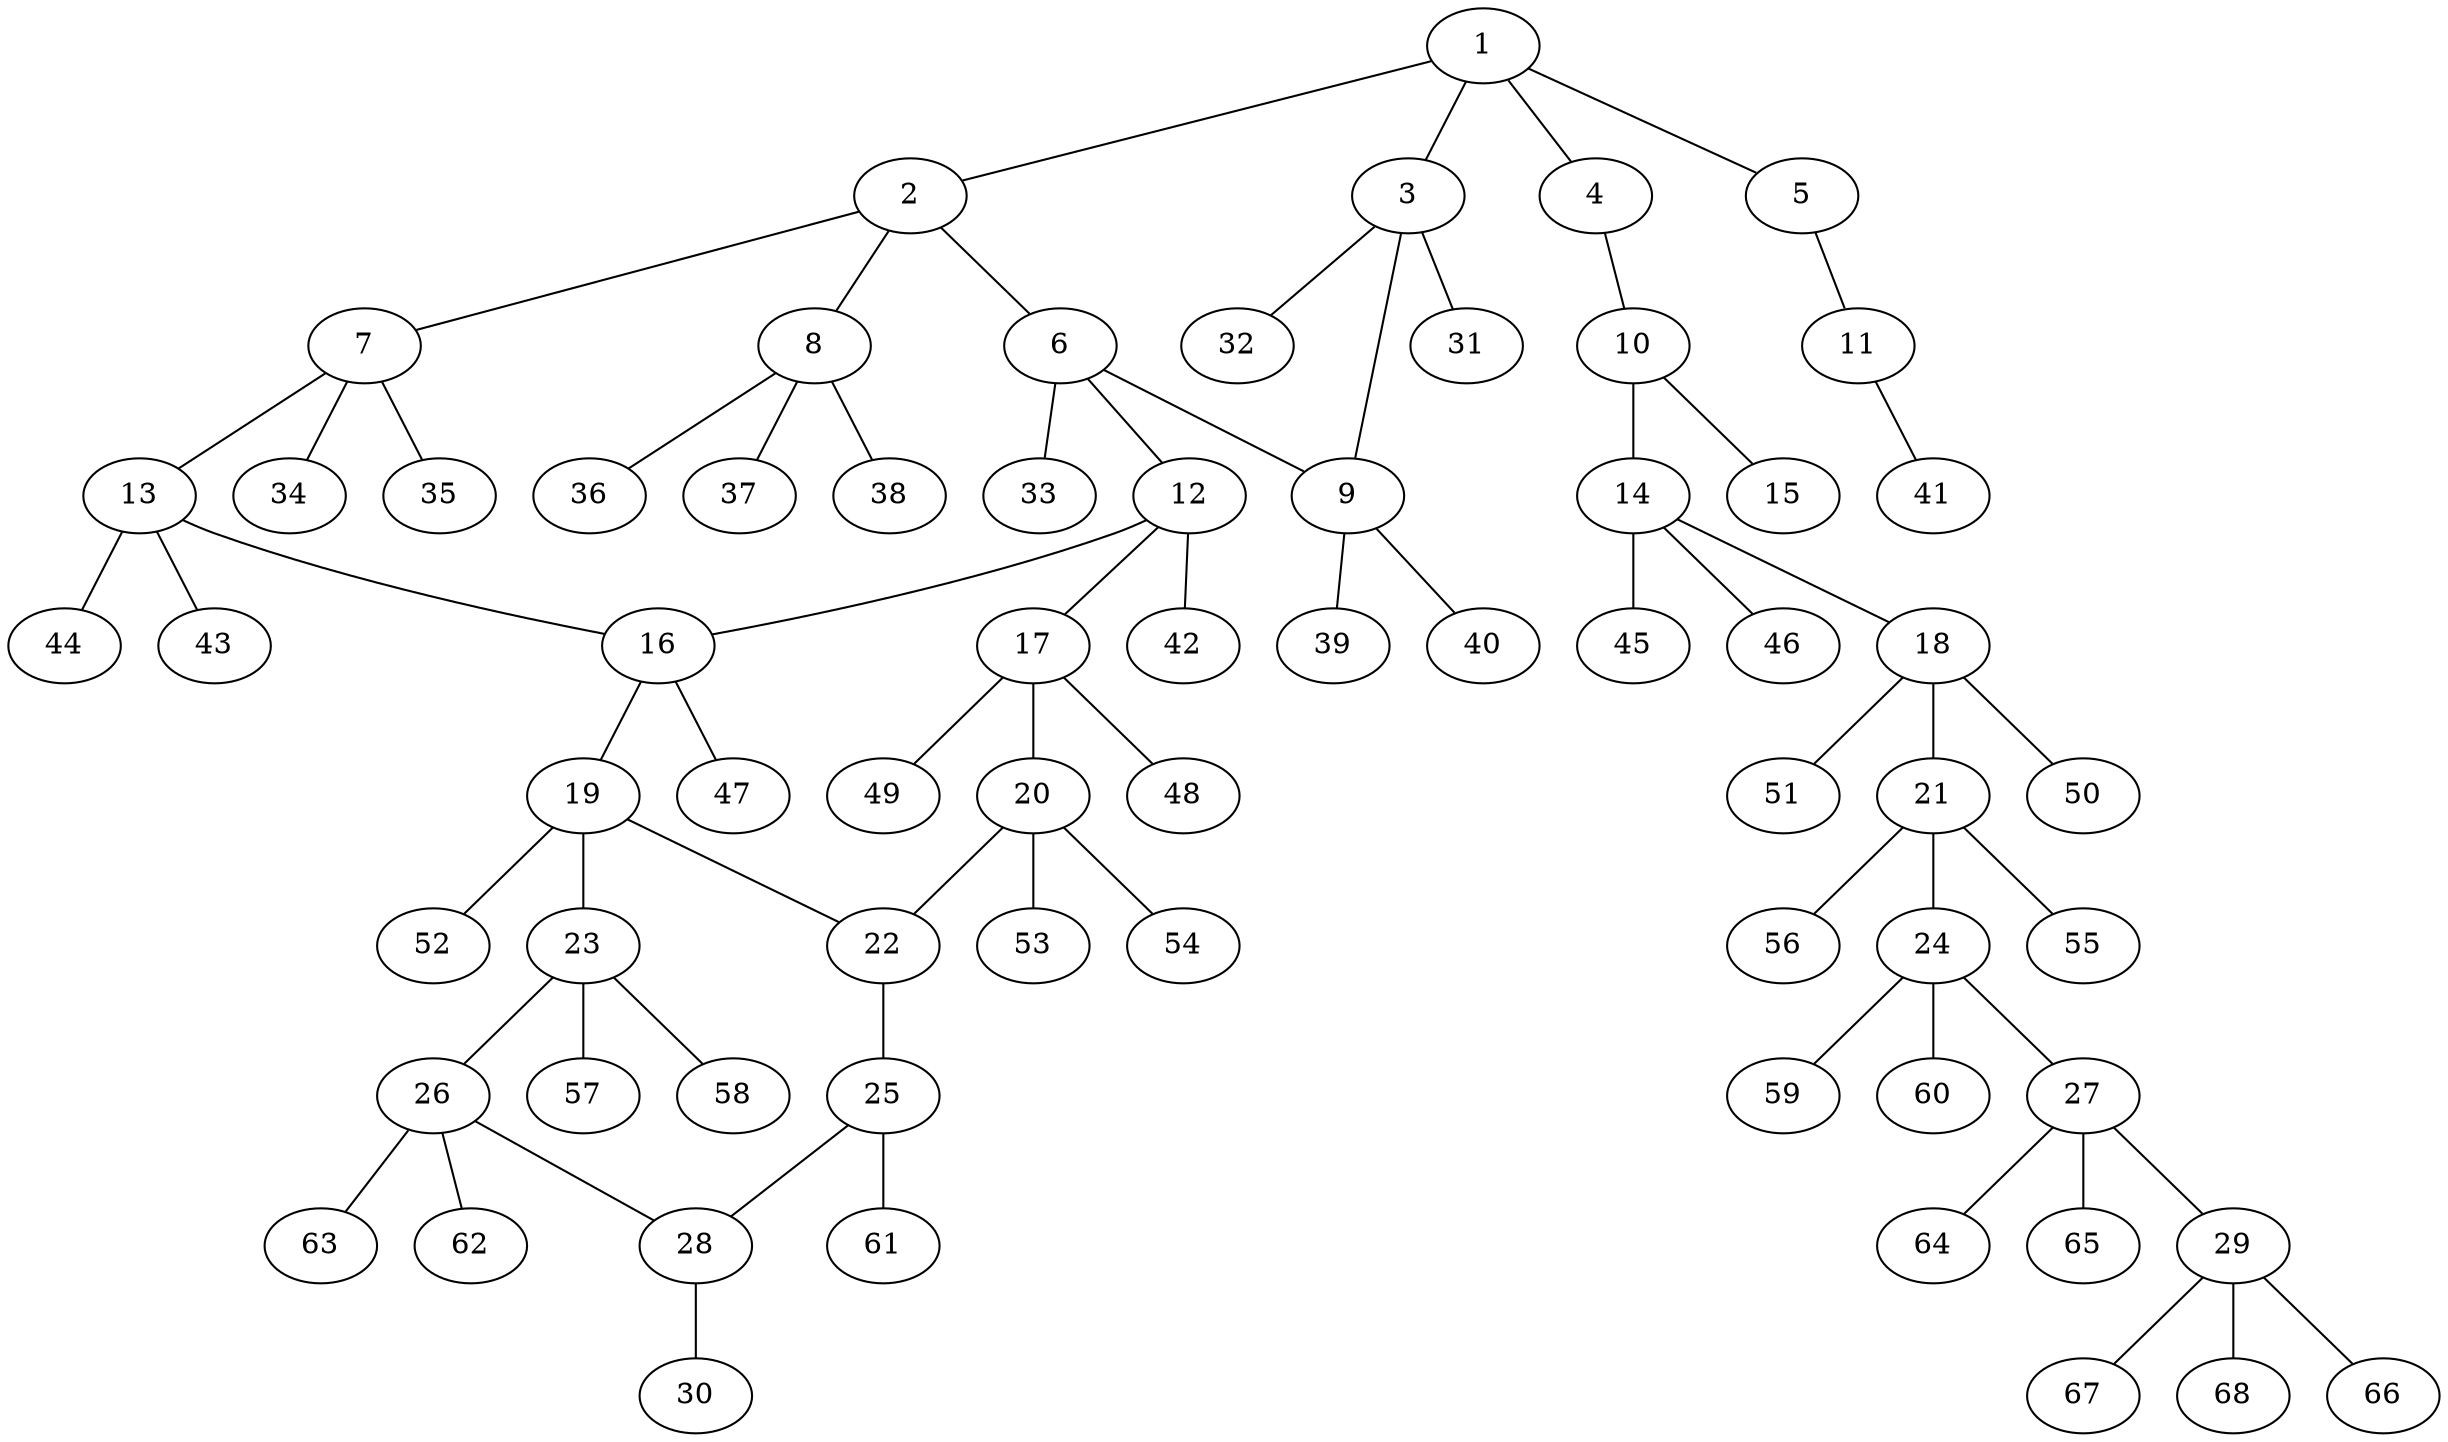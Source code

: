 graph molecule_4255 {
	1	 [chem=C];
	2	 [chem=C];
	1 -- 2	 [valence=1];
	3	 [chem=C];
	1 -- 3	 [valence=1];
	4	 [chem=O];
	1 -- 4	 [valence=1];
	5	 [chem=C];
	1 -- 5	 [valence=1];
	6	 [chem=C];
	2 -- 6	 [valence=1];
	7	 [chem=C];
	2 -- 7	 [valence=1];
	8	 [chem=C];
	2 -- 8	 [valence=1];
	9	 [chem=C];
	3 -- 9	 [valence=1];
	31	 [chem=H];
	3 -- 31	 [valence=1];
	32	 [chem=H];
	3 -- 32	 [valence=1];
	10	 [chem=C];
	4 -- 10	 [valence=1];
	11	 [chem=C];
	5 -- 11	 [valence=3];
	6 -- 9	 [valence=1];
	12	 [chem=C];
	6 -- 12	 [valence=1];
	33	 [chem=H];
	6 -- 33	 [valence=1];
	13	 [chem=C];
	7 -- 13	 [valence=1];
	34	 [chem=H];
	7 -- 34	 [valence=1];
	35	 [chem=H];
	7 -- 35	 [valence=1];
	36	 [chem=H];
	8 -- 36	 [valence=1];
	37	 [chem=H];
	8 -- 37	 [valence=1];
	38	 [chem=H];
	8 -- 38	 [valence=1];
	39	 [chem=H];
	9 -- 39	 [valence=1];
	40	 [chem=H];
	9 -- 40	 [valence=1];
	14	 [chem=C];
	10 -- 14	 [valence=1];
	15	 [chem=O];
	10 -- 15	 [valence=2];
	41	 [chem=H];
	11 -- 41	 [valence=1];
	16	 [chem=C];
	12 -- 16	 [valence=1];
	17	 [chem=C];
	12 -- 17	 [valence=1];
	42	 [chem=H];
	12 -- 42	 [valence=1];
	13 -- 16	 [valence=1];
	43	 [chem=H];
	13 -- 43	 [valence=1];
	44	 [chem=H];
	13 -- 44	 [valence=1];
	18	 [chem=C];
	14 -- 18	 [valence=1];
	45	 [chem=H];
	14 -- 45	 [valence=1];
	46	 [chem=H];
	14 -- 46	 [valence=1];
	19	 [chem=C];
	16 -- 19	 [valence=1];
	47	 [chem=H];
	16 -- 47	 [valence=1];
	20	 [chem=C];
	17 -- 20	 [valence=1];
	48	 [chem=H];
	17 -- 48	 [valence=1];
	49	 [chem=H];
	17 -- 49	 [valence=1];
	21	 [chem=C];
	18 -- 21	 [valence=1];
	50	 [chem=H];
	18 -- 50	 [valence=1];
	51	 [chem=H];
	18 -- 51	 [valence=1];
	22	 [chem=C];
	19 -- 22	 [valence=1];
	23	 [chem=C];
	19 -- 23	 [valence=1];
	52	 [chem=H];
	19 -- 52	 [valence=1];
	20 -- 22	 [valence=1];
	53	 [chem=H];
	20 -- 53	 [valence=1];
	54	 [chem=H];
	20 -- 54	 [valence=1];
	24	 [chem=C];
	21 -- 24	 [valence=1];
	55	 [chem=H];
	21 -- 55	 [valence=1];
	56	 [chem=H];
	21 -- 56	 [valence=1];
	25	 [chem=C];
	22 -- 25	 [valence=2];
	26	 [chem=C];
	23 -- 26	 [valence=1];
	57	 [chem=H];
	23 -- 57	 [valence=1];
	58	 [chem=H];
	23 -- 58	 [valence=1];
	27	 [chem=C];
	24 -- 27	 [valence=1];
	59	 [chem=H];
	24 -- 59	 [valence=1];
	60	 [chem=H];
	24 -- 60	 [valence=1];
	28	 [chem=C];
	25 -- 28	 [valence=1];
	61	 [chem=H];
	25 -- 61	 [valence=1];
	26 -- 28	 [valence=1];
	62	 [chem=H];
	26 -- 62	 [valence=1];
	63	 [chem=H];
	26 -- 63	 [valence=1];
	29	 [chem=C];
	27 -- 29	 [valence=1];
	64	 [chem=H];
	27 -- 64	 [valence=1];
	65	 [chem=H];
	27 -- 65	 [valence=1];
	30	 [chem=O];
	28 -- 30	 [valence=2];
	66	 [chem=H];
	29 -- 66	 [valence=1];
	67	 [chem=H];
	29 -- 67	 [valence=1];
	68	 [chem=H];
	29 -- 68	 [valence=1];
}
